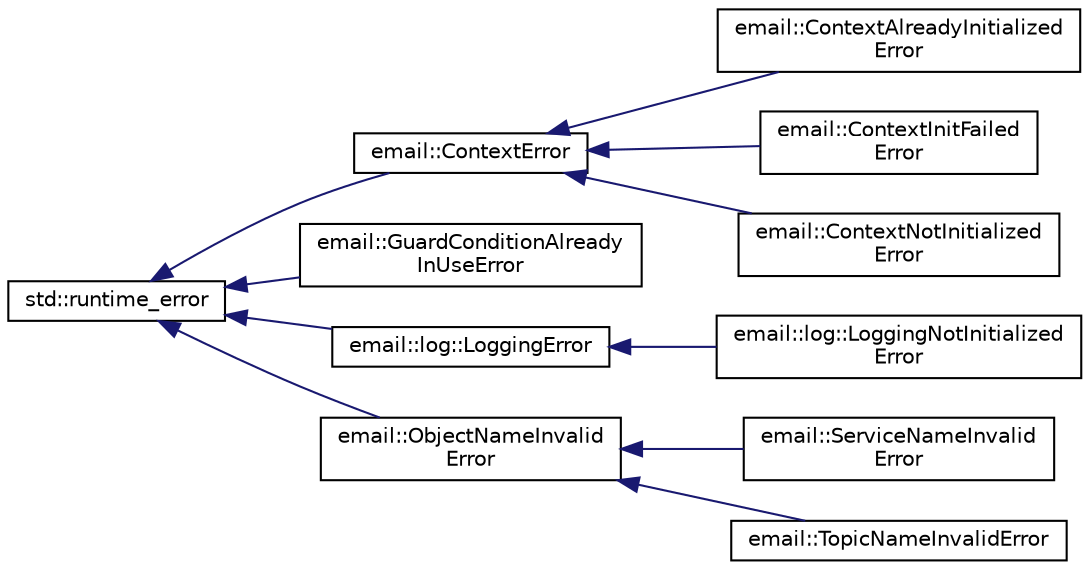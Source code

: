 digraph "Graphical Class Hierarchy"
{
 // LATEX_PDF_SIZE
  edge [fontname="Helvetica",fontsize="10",labelfontname="Helvetica",labelfontsize="10"];
  node [fontname="Helvetica",fontsize="10",shape=record];
  rankdir="LR";
  Node0 [label="std::runtime_error",height=0.2,width=0.4,color="black", fillcolor="white", style="filled",URL="/home/runner/work/rmw_email/rmw_email/gen_docs/data/cppreference-doxygen-web.tag.xml$cpp/error/runtime_error.html",tooltip=" "];
  Node0 -> Node1 [dir="back",color="midnightblue",fontsize="10",style="solid",fontname="Helvetica"];
  Node1 [label="email::ContextError",height=0.2,width=0.4,color="black", fillcolor="white", style="filled",URL="$classemail_1_1ContextError.html",tooltip="Generic context error."];
  Node1 -> Node2 [dir="back",color="midnightblue",fontsize="10",style="solid",fontname="Helvetica"];
  Node2 [label="email::ContextAlreadyInitialized\lError",height=0.2,width=0.4,color="black", fillcolor="white", style="filled",URL="$classemail_1_1ContextAlreadyInitializedError.html",tooltip="Error when the context is already initialized."];
  Node1 -> Node3 [dir="back",color="midnightblue",fontsize="10",style="solid",fontname="Helvetica"];
  Node3 [label="email::ContextInitFailed\lError",height=0.2,width=0.4,color="black", fillcolor="white", style="filled",URL="$classemail_1_1ContextInitFailedError.html",tooltip="Error when the context initialization fails."];
  Node1 -> Node4 [dir="back",color="midnightblue",fontsize="10",style="solid",fontname="Helvetica"];
  Node4 [label="email::ContextNotInitialized\lError",height=0.2,width=0.4,color="black", fillcolor="white", style="filled",URL="$classemail_1_1ContextNotInitializedError.html",tooltip="Error when the context is not initialized."];
  Node0 -> Node5 [dir="back",color="midnightblue",fontsize="10",style="solid",fontname="Helvetica"];
  Node5 [label="email::GuardConditionAlready\lInUseError",height=0.2,width=0.4,color="black", fillcolor="white", style="filled",URL="$classemail_1_1GuardConditionAlreadyInUseError.html",tooltip="Guard condition already in use error."];
  Node0 -> Node6 [dir="back",color="midnightblue",fontsize="10",style="solid",fontname="Helvetica"];
  Node6 [label="email::log::LoggingError",height=0.2,width=0.4,color="black", fillcolor="white", style="filled",URL="$classemail_1_1log_1_1LoggingError.html",tooltip="Generic logging error."];
  Node6 -> Node7 [dir="back",color="midnightblue",fontsize="10",style="solid",fontname="Helvetica"];
  Node7 [label="email::log::LoggingNotInitialized\lError",height=0.2,width=0.4,color="black", fillcolor="white", style="filled",URL="$classemail_1_1log_1_1LoggingNotInitializedError.html",tooltip="Error when logging is not initialized."];
  Node0 -> Node8 [dir="back",color="midnightblue",fontsize="10",style="solid",fontname="Helvetica"];
  Node8 [label="email::ObjectNameInvalid\lError",height=0.2,width=0.4,color="black", fillcolor="white", style="filled",URL="$classemail_1_1ObjectNameInvalidError.html",tooltip="Error when an object name is invalid."];
  Node8 -> Node9 [dir="back",color="midnightblue",fontsize="10",style="solid",fontname="Helvetica"];
  Node9 [label="email::ServiceNameInvalid\lError",height=0.2,width=0.4,color="black", fillcolor="white", style="filled",URL="$classemail_1_1ServiceNameInvalidError.html",tooltip="Error when a service name is invalid."];
  Node8 -> Node10 [dir="back",color="midnightblue",fontsize="10",style="solid",fontname="Helvetica"];
  Node10 [label="email::TopicNameInvalidError",height=0.2,width=0.4,color="black", fillcolor="white", style="filled",URL="$classemail_1_1TopicNameInvalidError.html",tooltip="Error when a topic name is invalid."];
}
